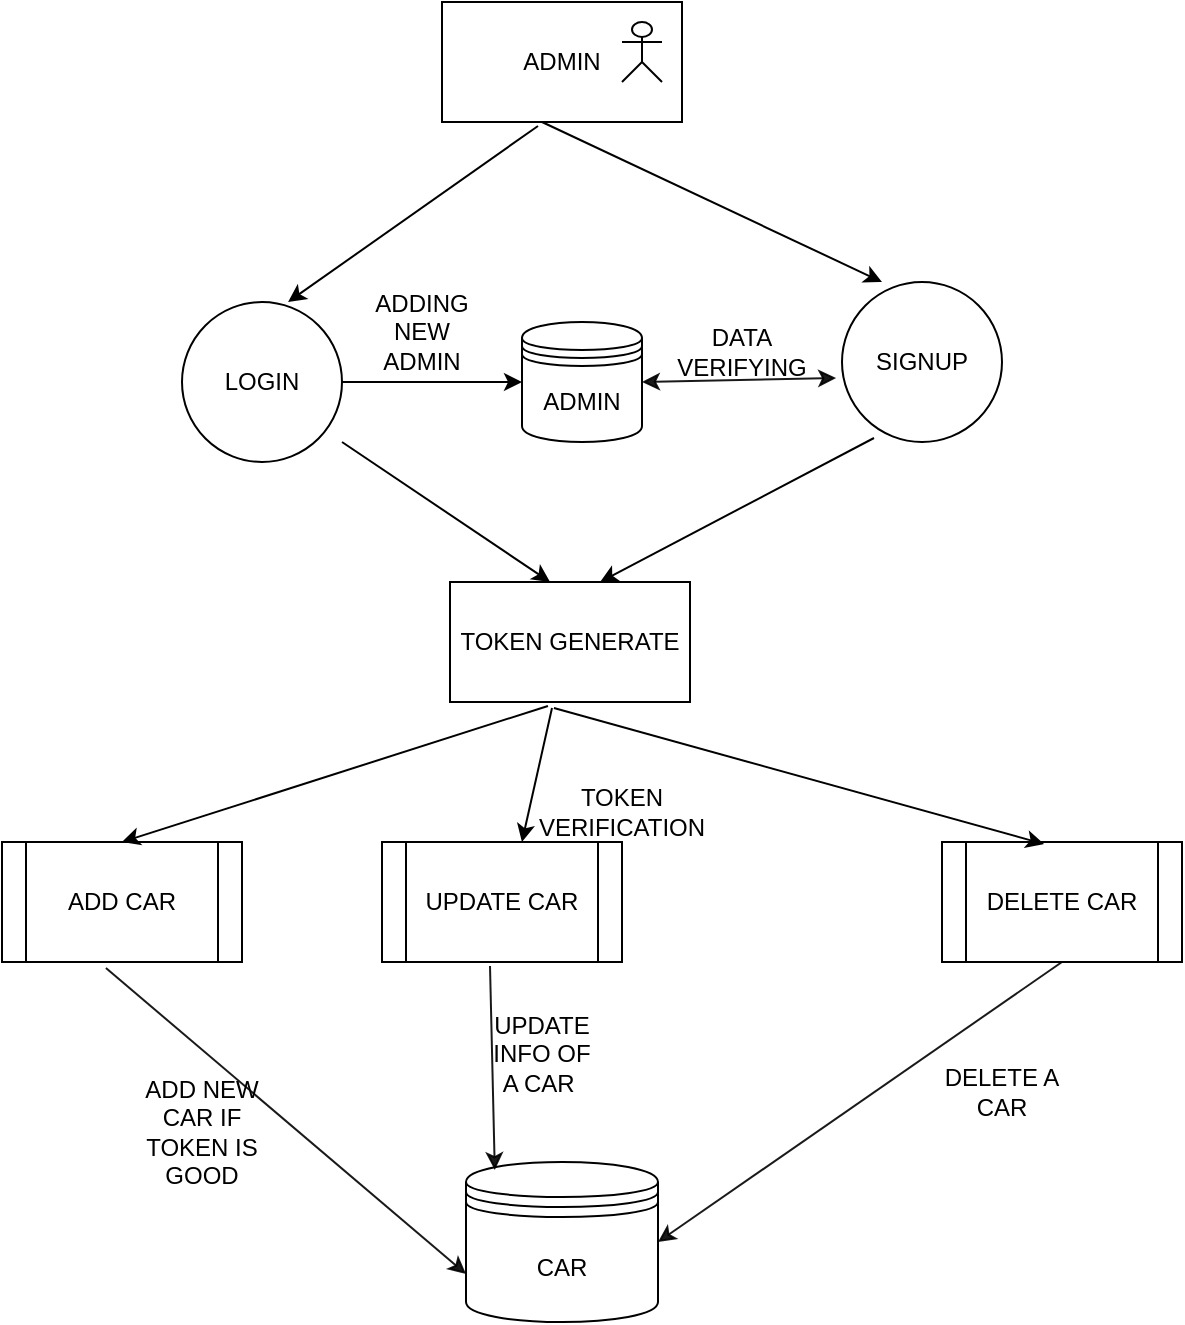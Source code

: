 <mxfile>
    <diagram id="t0ZTbp9lfYDni7G3nNA1" name="Page-1">
        <mxGraphModel dx="1122" dy="709" grid="1" gridSize="10" guides="1" tooltips="1" connect="1" arrows="1" fold="1" page="1" pageScale="1" pageWidth="827" pageHeight="1169" math="0" shadow="0">
            <root>
                <mxCell id="0"/>
                <mxCell id="1" parent="0"/>
                <mxCell id="2" value="ADMIN" style="rounded=0;whiteSpace=wrap;html=1;" parent="1" vertex="1">
                    <mxGeometry x="350" y="60" width="120" height="60" as="geometry"/>
                </mxCell>
                <mxCell id="17" value="LOGIN" style="ellipse;whiteSpace=wrap;html=1;aspect=fixed;" parent="1" vertex="1">
                    <mxGeometry x="220" y="210" width="80" height="80" as="geometry"/>
                </mxCell>
                <mxCell id="18" value="SIGNUP" style="ellipse;whiteSpace=wrap;html=1;aspect=fixed;" parent="1" vertex="1">
                    <mxGeometry x="550" y="200" width="80" height="80" as="geometry"/>
                </mxCell>
                <mxCell id="20" value="" style="endArrow=classic;html=1;entryX=0.663;entryY=0;entryDx=0;entryDy=0;entryPerimeter=0;exitX=0.4;exitY=1.033;exitDx=0;exitDy=0;exitPerimeter=0;" parent="1" source="2" target="17" edge="1">
                    <mxGeometry width="50" height="50" relative="1" as="geometry">
                        <mxPoint x="420" y="140" as="sourcePoint"/>
                        <mxPoint x="380" y="120" as="targetPoint"/>
                    </mxGeometry>
                </mxCell>
                <mxCell id="21" value="" style="endArrow=classic;html=1;entryX=0.25;entryY=0;entryDx=0;entryDy=0;entryPerimeter=0;" parent="1" target="18" edge="1">
                    <mxGeometry width="50" height="50" relative="1" as="geometry">
                        <mxPoint x="400" y="120" as="sourcePoint"/>
                        <mxPoint x="440" y="310" as="targetPoint"/>
                    </mxGeometry>
                </mxCell>
                <mxCell id="23" value="TOKEN GENERATE" style="rounded=0;whiteSpace=wrap;html=1;" parent="1" vertex="1">
                    <mxGeometry x="354" y="350" width="120" height="60" as="geometry"/>
                </mxCell>
                <mxCell id="27" value="" style="endArrow=classic;html=1;exitX=1;exitY=0.875;exitDx=0;exitDy=0;exitPerimeter=0;entryX=0.417;entryY=0;entryDx=0;entryDy=0;entryPerimeter=0;" parent="1" source="17" target="23" edge="1">
                    <mxGeometry width="50" height="50" relative="1" as="geometry">
                        <mxPoint x="390" y="360" as="sourcePoint"/>
                        <mxPoint x="440" y="310" as="targetPoint"/>
                    </mxGeometry>
                </mxCell>
                <mxCell id="28" value="" style="endArrow=classic;html=1;exitX=0.2;exitY=0.975;exitDx=0;exitDy=0;exitPerimeter=0;entryX=0.625;entryY=0;entryDx=0;entryDy=0;entryPerimeter=0;" parent="1" source="18" target="23" edge="1">
                    <mxGeometry width="50" height="50" relative="1" as="geometry">
                        <mxPoint x="390" y="360" as="sourcePoint"/>
                        <mxPoint x="440" y="310" as="targetPoint"/>
                    </mxGeometry>
                </mxCell>
                <mxCell id="29" value="ADD CAR" style="shape=process;whiteSpace=wrap;html=1;backgroundOutline=1;" parent="1" vertex="1">
                    <mxGeometry x="130" y="480" width="120" height="60" as="geometry"/>
                </mxCell>
                <mxCell id="30" value="UPDATE CAR" style="shape=process;whiteSpace=wrap;html=1;backgroundOutline=1;" parent="1" vertex="1">
                    <mxGeometry x="320" y="480" width="120" height="60" as="geometry"/>
                </mxCell>
                <mxCell id="31" value="DELETE CAR" style="shape=process;whiteSpace=wrap;html=1;backgroundOutline=1;" parent="1" vertex="1">
                    <mxGeometry x="600" y="480" width="120" height="60" as="geometry"/>
                </mxCell>
                <mxCell id="32" value="CAR" style="shape=datastore;whiteSpace=wrap;html=1;" parent="1" vertex="1">
                    <mxGeometry x="362" y="640" width="96" height="80" as="geometry"/>
                </mxCell>
                <mxCell id="33" value="" style="endArrow=classic;html=1;exitX=0.408;exitY=1.033;exitDx=0;exitDy=0;exitPerimeter=0;entryX=0.5;entryY=0;entryDx=0;entryDy=0;" parent="1" source="23" target="29" edge="1">
                    <mxGeometry width="50" height="50" relative="1" as="geometry">
                        <mxPoint x="390" y="530" as="sourcePoint"/>
                        <mxPoint x="440" y="480" as="targetPoint"/>
                    </mxGeometry>
                </mxCell>
                <mxCell id="34" value="" style="endArrow=classic;html=1;exitX=0.425;exitY=1.05;exitDx=0;exitDy=0;exitPerimeter=0;entryX=0.583;entryY=0;entryDx=0;entryDy=0;entryPerimeter=0;" parent="1" source="23" target="30" edge="1">
                    <mxGeometry width="50" height="50" relative="1" as="geometry">
                        <mxPoint x="390" y="530" as="sourcePoint"/>
                        <mxPoint x="440" y="480" as="targetPoint"/>
                    </mxGeometry>
                </mxCell>
                <mxCell id="35" value="" style="endArrow=classic;html=1;exitX=0.433;exitY=1.05;exitDx=0;exitDy=0;exitPerimeter=0;entryX=0.425;entryY=0.017;entryDx=0;entryDy=0;entryPerimeter=0;" parent="1" source="23" target="31" edge="1">
                    <mxGeometry width="50" height="50" relative="1" as="geometry">
                        <mxPoint x="390" y="530" as="sourcePoint"/>
                        <mxPoint x="440" y="480" as="targetPoint"/>
                    </mxGeometry>
                </mxCell>
                <mxCell id="36" value="ADMIN" style="shape=datastore;whiteSpace=wrap;html=1;" parent="1" vertex="1">
                    <mxGeometry x="390" y="220" width="60" height="60" as="geometry"/>
                </mxCell>
                <mxCell id="37" value="" style="endArrow=classic;html=1;exitX=1;exitY=0.5;exitDx=0;exitDy=0;entryX=0;entryY=0.5;entryDx=0;entryDy=0;" parent="1" source="17" target="36" edge="1">
                    <mxGeometry width="50" height="50" relative="1" as="geometry">
                        <mxPoint x="390" y="410" as="sourcePoint"/>
                        <mxPoint x="440" y="360" as="targetPoint"/>
                    </mxGeometry>
                </mxCell>
                <mxCell id="40" value="" style="endArrow=classic;startArrow=classic;html=1;opacity=90;entryX=-0.037;entryY=0.6;entryDx=0;entryDy=0;entryPerimeter=0;exitX=1;exitY=0.5;exitDx=0;exitDy=0;" parent="1" source="36" target="18" edge="1">
                    <mxGeometry width="50" height="50" relative="1" as="geometry">
                        <mxPoint x="458" y="260" as="sourcePoint"/>
                        <mxPoint x="508" y="210" as="targetPoint"/>
                    </mxGeometry>
                </mxCell>
                <mxCell id="41" value="DATA VERIFYING" style="text;html=1;strokeColor=none;fillColor=none;align=center;verticalAlign=middle;whiteSpace=wrap;rounded=0;" parent="1" vertex="1">
                    <mxGeometry x="470" y="220" width="60" height="30" as="geometry"/>
                </mxCell>
                <mxCell id="42" value="ADDING NEW ADMIN" style="text;html=1;strokeColor=none;fillColor=none;align=center;verticalAlign=middle;whiteSpace=wrap;rounded=0;" parent="1" vertex="1">
                    <mxGeometry x="310" y="210" width="60" height="30" as="geometry"/>
                </mxCell>
                <mxCell id="43" value="" style="endArrow=classic;html=1;opacity=90;exitX=0.433;exitY=1.05;exitDx=0;exitDy=0;exitPerimeter=0;entryX=0;entryY=0.7;entryDx=0;entryDy=0;" parent="1" source="29" target="32" edge="1">
                    <mxGeometry width="50" height="50" relative="1" as="geometry">
                        <mxPoint x="312" y="720" as="sourcePoint"/>
                        <mxPoint x="362" y="670" as="targetPoint"/>
                    </mxGeometry>
                </mxCell>
                <mxCell id="44" value="" style="endArrow=classic;html=1;opacity=90;exitX=0.45;exitY=1.033;exitDx=0;exitDy=0;exitPerimeter=0;entryX=0.15;entryY=0.05;entryDx=0;entryDy=0;entryPerimeter=0;" parent="1" source="30" target="32" edge="1">
                    <mxGeometry width="50" height="50" relative="1" as="geometry">
                        <mxPoint x="389" y="610" as="sourcePoint"/>
                        <mxPoint x="439" y="560" as="targetPoint"/>
                    </mxGeometry>
                </mxCell>
                <mxCell id="45" value="" style="endArrow=classic;html=1;opacity=90;exitX=0.5;exitY=1;exitDx=0;exitDy=0;entryX=1;entryY=0.5;entryDx=0;entryDy=0;" parent="1" source="31" target="32" edge="1">
                    <mxGeometry width="50" height="50" relative="1" as="geometry">
                        <mxPoint x="530" y="635" as="sourcePoint"/>
                        <mxPoint x="580" y="585" as="targetPoint"/>
                    </mxGeometry>
                </mxCell>
                <mxCell id="46" value="ADD NEW CAR IF TOKEN IS GOOD" style="text;html=1;strokeColor=none;fillColor=none;align=center;verticalAlign=middle;whiteSpace=wrap;rounded=0;" parent="1" vertex="1">
                    <mxGeometry x="200" y="610" width="60" height="30" as="geometry"/>
                </mxCell>
                <mxCell id="47" value="UPDATE INFO OF A CAR&amp;nbsp;&lt;br&gt;" style="text;html=1;strokeColor=none;fillColor=none;align=center;verticalAlign=middle;whiteSpace=wrap;rounded=0;" parent="1" vertex="1">
                    <mxGeometry x="370" y="571" width="60" height="30" as="geometry"/>
                </mxCell>
                <mxCell id="48" value="DELETE A CAR" style="text;html=1;strokeColor=none;fillColor=none;align=center;verticalAlign=middle;whiteSpace=wrap;rounded=0;" parent="1" vertex="1">
                    <mxGeometry x="600" y="590" width="60" height="30" as="geometry"/>
                </mxCell>
                <mxCell id="50" value="TOKEN VERIFICATION" style="text;html=1;strokeColor=none;fillColor=none;align=center;verticalAlign=middle;whiteSpace=wrap;rounded=0;" vertex="1" parent="1">
                    <mxGeometry x="410" y="450" width="60" height="30" as="geometry"/>
                </mxCell>
                <mxCell id="51" value="" style="shape=umlActor;verticalLabelPosition=bottom;verticalAlign=top;html=1;outlineConnect=0;" vertex="1" parent="1">
                    <mxGeometry x="440" y="70" width="20" height="30" as="geometry"/>
                </mxCell>
            </root>
        </mxGraphModel>
    </diagram>
</mxfile>
